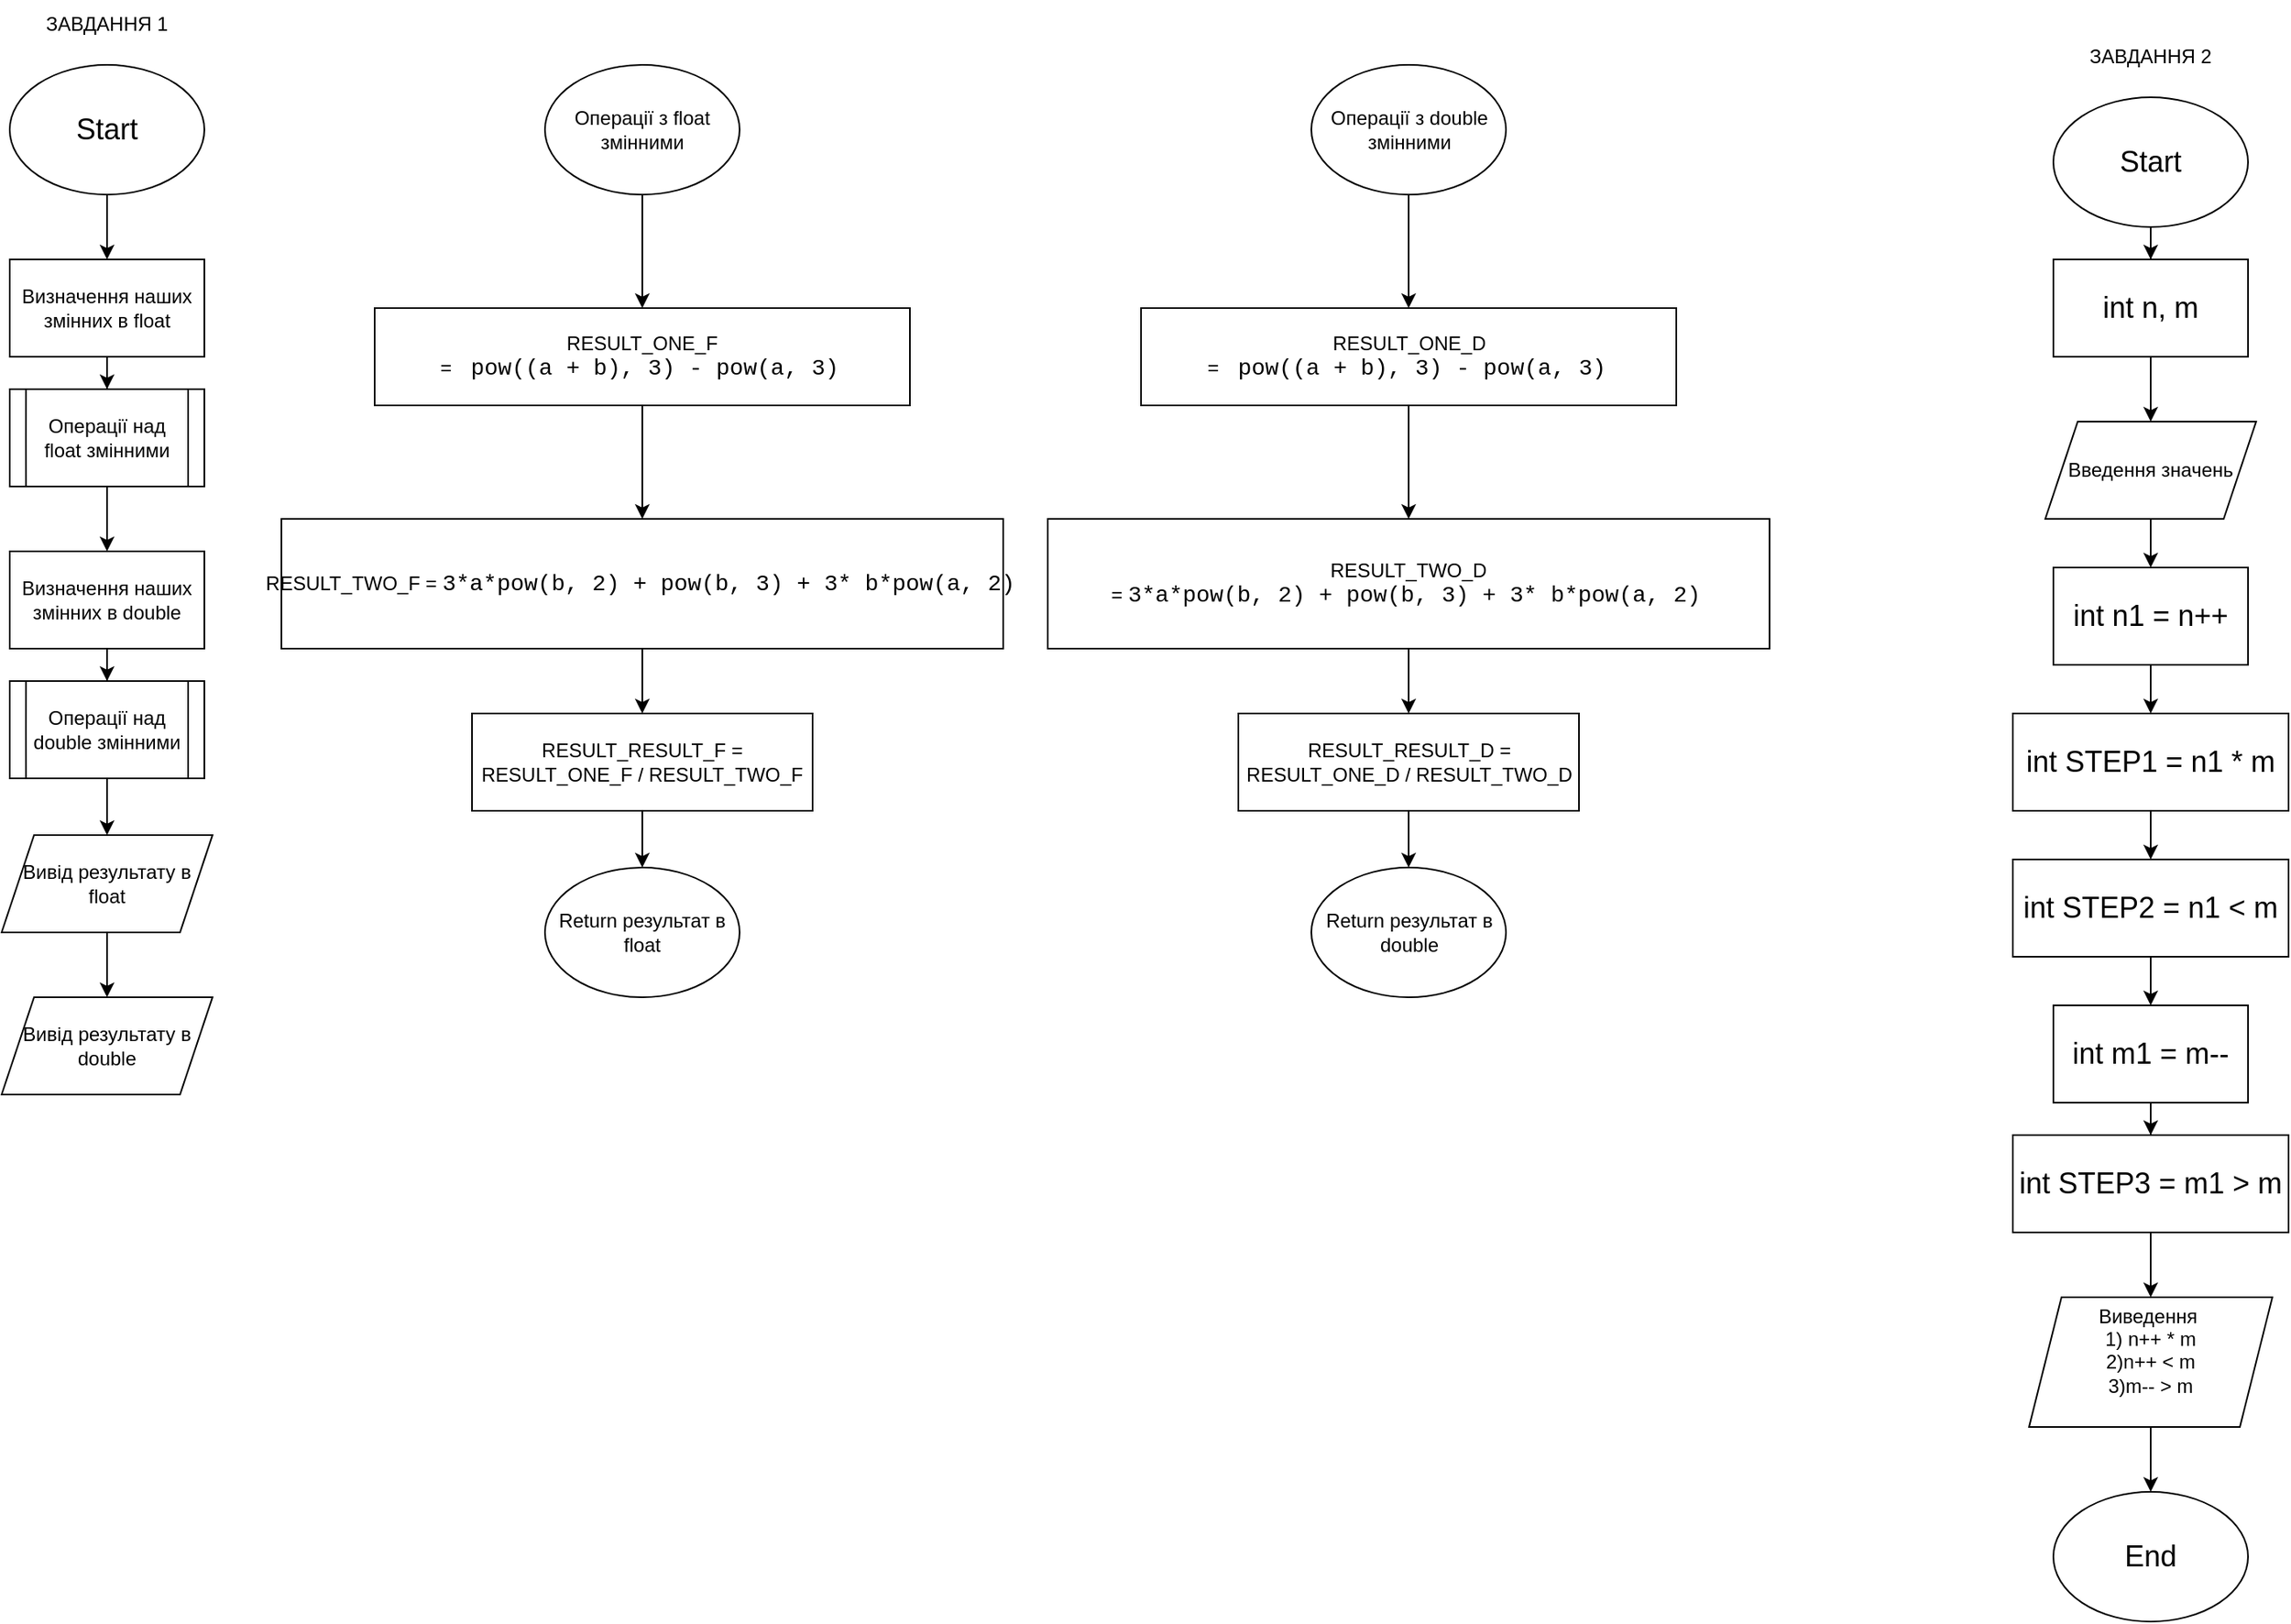 <mxfile version="24.7.17">
  <diagram name="Сторінка-1" id="WjCOx6q_UFpC22E2ERrL">
    <mxGraphModel grid="1" page="1" gridSize="10" guides="1" tooltips="1" connect="1" arrows="1" fold="1" pageScale="1" pageWidth="827" pageHeight="1169" math="0" shadow="0">
      <root>
        <mxCell id="0" />
        <mxCell id="1" parent="0" />
        <mxCell id="qdudkCzYWcwsIL2iu0D4-14" value="" style="edgeStyle=orthogonalEdgeStyle;rounded=0;orthogonalLoop=1;jettySize=auto;html=1;" edge="1" parent="1" source="qdudkCzYWcwsIL2iu0D4-1">
          <mxGeometry relative="1" as="geometry">
            <mxPoint x="120" y="170" as="targetPoint" />
          </mxGeometry>
        </mxCell>
        <mxCell id="qdudkCzYWcwsIL2iu0D4-1" value="&lt;font style=&quot;font-size: 18px;&quot;&gt;Start&lt;/font&gt;" style="ellipse;whiteSpace=wrap;html=1;" vertex="1" parent="1">
          <mxGeometry x="60" y="50" width="120" height="80" as="geometry" />
        </mxCell>
        <mxCell id="qdudkCzYWcwsIL2iu0D4-2" value="ЗАВДАННЯ 1" style="text;strokeColor=none;align=center;fillColor=none;html=1;verticalAlign=middle;whiteSpace=wrap;rounded=0;" vertex="1" parent="1">
          <mxGeometry x="80" y="10" width="80" height="30" as="geometry" />
        </mxCell>
        <mxCell id="qdudkCzYWcwsIL2iu0D4-36" value="" style="edgeStyle=orthogonalEdgeStyle;rounded=0;orthogonalLoop=1;jettySize=auto;html=1;" edge="1" parent="1" source="qdudkCzYWcwsIL2iu0D4-20" target="qdudkCzYWcwsIL2iu0D4-29">
          <mxGeometry relative="1" as="geometry" />
        </mxCell>
        <mxCell id="qdudkCzYWcwsIL2iu0D4-20" value="Операції над &lt;br&gt;float змінними" style="rounded=0;whiteSpace=wrap;html=1;" vertex="1" parent="1">
          <mxGeometry x="60" y="250" width="120" height="60" as="geometry" />
        </mxCell>
        <mxCell id="qdudkCzYWcwsIL2iu0D4-21" value="" style="endArrow=none;html=1;rounded=0;entryX=0.167;entryY=0;entryDx=0;entryDy=0;entryPerimeter=0;exitX=0.167;exitY=0.993;exitDx=0;exitDy=0;exitPerimeter=0;" edge="1" parent="1">
          <mxGeometry width="50" height="50" relative="1" as="geometry">
            <mxPoint x="70.04" y="309.79" as="sourcePoint" />
            <mxPoint x="70.04" y="250.21" as="targetPoint" />
            <Array as="points">
              <mxPoint x="70" y="280.21" />
            </Array>
          </mxGeometry>
        </mxCell>
        <mxCell id="qdudkCzYWcwsIL2iu0D4-22" value="" style="endArrow=none;html=1;rounded=0;entryX=0.167;entryY=0;entryDx=0;entryDy=0;entryPerimeter=0;exitX=0.167;exitY=0.993;exitDx=0;exitDy=0;exitPerimeter=0;" edge="1" parent="1">
          <mxGeometry width="50" height="50" relative="1" as="geometry">
            <mxPoint x="170" y="310" as="sourcePoint" />
            <mxPoint x="170" y="250" as="targetPoint" />
            <Array as="points">
              <mxPoint x="170" y="280" />
            </Array>
          </mxGeometry>
        </mxCell>
        <mxCell id="qdudkCzYWcwsIL2iu0D4-30" value="" style="edgeStyle=orthogonalEdgeStyle;rounded=0;orthogonalLoop=1;jettySize=auto;html=1;" edge="1" parent="1" source="qdudkCzYWcwsIL2iu0D4-27" target="qdudkCzYWcwsIL2iu0D4-20">
          <mxGeometry relative="1" as="geometry" />
        </mxCell>
        <mxCell id="qdudkCzYWcwsIL2iu0D4-27" value="Визначення наших змінних в float" style="rounded=0;whiteSpace=wrap;html=1;" vertex="1" parent="1">
          <mxGeometry x="60" y="170" width="120" height="60" as="geometry" />
        </mxCell>
        <mxCell id="qdudkCzYWcwsIL2iu0D4-37" value="" style="edgeStyle=orthogonalEdgeStyle;rounded=0;orthogonalLoop=1;jettySize=auto;html=1;" edge="1" parent="1" source="qdudkCzYWcwsIL2iu0D4-29" target="qdudkCzYWcwsIL2iu0D4-33">
          <mxGeometry relative="1" as="geometry" />
        </mxCell>
        <mxCell id="qdudkCzYWcwsIL2iu0D4-29" value="Визначення наших змінних в double" style="rounded=0;whiteSpace=wrap;html=1;" vertex="1" parent="1">
          <mxGeometry x="60" y="350" width="120" height="60" as="geometry" />
        </mxCell>
        <mxCell id="qdudkCzYWcwsIL2iu0D4-39" value="" style="edgeStyle=orthogonalEdgeStyle;rounded=0;orthogonalLoop=1;jettySize=auto;html=1;" edge="1" parent="1" source="qdudkCzYWcwsIL2iu0D4-33" target="qdudkCzYWcwsIL2iu0D4-38">
          <mxGeometry relative="1" as="geometry" />
        </mxCell>
        <mxCell id="qdudkCzYWcwsIL2iu0D4-33" value="Операції над &lt;br&gt;double змінними" style="rounded=0;whiteSpace=wrap;html=1;" vertex="1" parent="1">
          <mxGeometry x="60" y="430" width="120" height="60" as="geometry" />
        </mxCell>
        <mxCell id="qdudkCzYWcwsIL2iu0D4-34" value="" style="endArrow=none;html=1;rounded=0;entryX=0.167;entryY=0;entryDx=0;entryDy=0;entryPerimeter=0;exitX=0.167;exitY=0.993;exitDx=0;exitDy=0;exitPerimeter=0;" edge="1" parent="1">
          <mxGeometry width="50" height="50" relative="1" as="geometry">
            <mxPoint x="70.04" y="489.79" as="sourcePoint" />
            <mxPoint x="70.04" y="430.21" as="targetPoint" />
            <Array as="points">
              <mxPoint x="70" y="460.21" />
            </Array>
          </mxGeometry>
        </mxCell>
        <mxCell id="qdudkCzYWcwsIL2iu0D4-35" value="" style="endArrow=none;html=1;rounded=0;entryX=0.167;entryY=0;entryDx=0;entryDy=0;entryPerimeter=0;exitX=0.167;exitY=0.993;exitDx=0;exitDy=0;exitPerimeter=0;" edge="1" parent="1">
          <mxGeometry width="50" height="50" relative="1" as="geometry">
            <mxPoint x="170" y="490" as="sourcePoint" />
            <mxPoint x="170" y="430" as="targetPoint" />
            <Array as="points">
              <mxPoint x="170" y="460" />
            </Array>
          </mxGeometry>
        </mxCell>
        <mxCell id="qdudkCzYWcwsIL2iu0D4-41" value="" style="edgeStyle=orthogonalEdgeStyle;rounded=0;orthogonalLoop=1;jettySize=auto;html=1;" edge="1" parent="1" source="qdudkCzYWcwsIL2iu0D4-38" target="qdudkCzYWcwsIL2iu0D4-40">
          <mxGeometry relative="1" as="geometry" />
        </mxCell>
        <mxCell id="qdudkCzYWcwsIL2iu0D4-38" value="Вивід результату в float" style="shape=parallelogram;perimeter=parallelogramPerimeter;whiteSpace=wrap;html=1;fixedSize=1;" vertex="1" parent="1">
          <mxGeometry x="55" y="525" width="130" height="60" as="geometry" />
        </mxCell>
        <mxCell id="qdudkCzYWcwsIL2iu0D4-40" value="Вивід результату в double" style="shape=parallelogram;perimeter=parallelogramPerimeter;whiteSpace=wrap;html=1;fixedSize=1;" vertex="1" parent="1">
          <mxGeometry x="55" y="625" width="130" height="60" as="geometry" />
        </mxCell>
        <mxCell id="qdudkCzYWcwsIL2iu0D4-44" value="" style="edgeStyle=orthogonalEdgeStyle;rounded=0;orthogonalLoop=1;jettySize=auto;html=1;" edge="1" parent="1" source="qdudkCzYWcwsIL2iu0D4-42">
          <mxGeometry relative="1" as="geometry">
            <mxPoint x="450" y="200" as="targetPoint" />
          </mxGeometry>
        </mxCell>
        <mxCell id="qdudkCzYWcwsIL2iu0D4-42" value="Операції з float&lt;br&gt;змінними" style="ellipse;whiteSpace=wrap;html=1;" vertex="1" parent="1">
          <mxGeometry x="390" y="50" width="120" height="80" as="geometry" />
        </mxCell>
        <mxCell id="qdudkCzYWcwsIL2iu0D4-46" value="" style="edgeStyle=orthogonalEdgeStyle;rounded=0;orthogonalLoop=1;jettySize=auto;html=1;" edge="1" parent="1" source="qdudkCzYWcwsIL2iu0D4-43" target="qdudkCzYWcwsIL2iu0D4-45">
          <mxGeometry relative="1" as="geometry" />
        </mxCell>
        <mxCell id="qdudkCzYWcwsIL2iu0D4-43" value="RESULT_ONE_F =&amp;nbsp;&lt;span style=&quot;font-family: Consolas, &amp;quot;Courier New&amp;quot;, monospace; font-size: 14px; white-space: pre;&quot;&gt;&amp;nbsp;&lt;/span&gt;&lt;span style=&quot;font-family: Consolas, &amp;quot;Courier New&amp;quot;, monospace; font-size: 14px; white-space: pre;&quot;&gt;pow&lt;/span&gt;&lt;span style=&quot;font-family: Consolas, &amp;quot;Courier New&amp;quot;, monospace; font-size: 14px; white-space: pre;&quot;&gt;((&lt;/span&gt;&lt;span style=&quot;font-family: Consolas, &amp;quot;Courier New&amp;quot;, monospace; font-size: 14px; white-space: pre;&quot;&gt;a&lt;/span&gt;&lt;span style=&quot;font-family: Consolas, &amp;quot;Courier New&amp;quot;, monospace; font-size: 14px; white-space: pre;&quot;&gt; &lt;/span&gt;&lt;span style=&quot;font-family: Consolas, &amp;quot;Courier New&amp;quot;, monospace; font-size: 14px; white-space: pre;&quot;&gt;+&lt;/span&gt;&lt;span style=&quot;font-family: Consolas, &amp;quot;Courier New&amp;quot;, monospace; font-size: 14px; white-space: pre;&quot;&gt; &lt;/span&gt;&lt;span style=&quot;font-family: Consolas, &amp;quot;Courier New&amp;quot;, monospace; font-size: 14px; white-space: pre;&quot;&gt;b&lt;/span&gt;&lt;span style=&quot;font-family: Consolas, &amp;quot;Courier New&amp;quot;, monospace; font-size: 14px; white-space: pre;&quot;&gt;), &lt;/span&gt;&lt;span style=&quot;font-family: Consolas, &amp;quot;Courier New&amp;quot;, monospace; font-size: 14px; white-space: pre;&quot;&gt;3&lt;/span&gt;&lt;span style=&quot;font-family: Consolas, &amp;quot;Courier New&amp;quot;, monospace; font-size: 14px; white-space: pre;&quot;&gt;) &lt;/span&gt;&lt;span style=&quot;font-family: Consolas, &amp;quot;Courier New&amp;quot;, monospace; font-size: 14px; white-space: pre;&quot;&gt;-&lt;/span&gt;&lt;span style=&quot;font-family: Consolas, &amp;quot;Courier New&amp;quot;, monospace; font-size: 14px; white-space: pre;&quot;&gt; &lt;/span&gt;&lt;span style=&quot;font-family: Consolas, &amp;quot;Courier New&amp;quot;, monospace; font-size: 14px; white-space: pre;&quot;&gt;pow&lt;/span&gt;&lt;span style=&quot;font-family: Consolas, &amp;quot;Courier New&amp;quot;, monospace; font-size: 14px; white-space: pre;&quot;&gt;(&lt;/span&gt;&lt;span style=&quot;font-family: Consolas, &amp;quot;Courier New&amp;quot;, monospace; font-size: 14px; white-space: pre;&quot;&gt;a&lt;/span&gt;&lt;span style=&quot;font-family: Consolas, &amp;quot;Courier New&amp;quot;, monospace; font-size: 14px; white-space: pre;&quot;&gt;, &lt;/span&gt;&lt;span style=&quot;font-family: Consolas, &amp;quot;Courier New&amp;quot;, monospace; font-size: 14px; white-space: pre;&quot;&gt;3&lt;/span&gt;&lt;span style=&quot;font-family: Consolas, &amp;quot;Courier New&amp;quot;, monospace; font-size: 14px; white-space: pre;&quot;&gt;)&lt;/span&gt;&amp;nbsp;" style="rounded=0;whiteSpace=wrap;html=1;" vertex="1" parent="1">
          <mxGeometry x="285" y="200" width="330" height="60" as="geometry" />
        </mxCell>
        <mxCell id="qdudkCzYWcwsIL2iu0D4-48" value="" style="edgeStyle=orthogonalEdgeStyle;rounded=0;orthogonalLoop=1;jettySize=auto;html=1;" edge="1" parent="1" source="qdudkCzYWcwsIL2iu0D4-45" target="qdudkCzYWcwsIL2iu0D4-47">
          <mxGeometry relative="1" as="geometry" />
        </mxCell>
        <mxCell id="qdudkCzYWcwsIL2iu0D4-45" value="RESULT_TWO_F&amp;nbsp;=&amp;nbsp;&lt;span style=&quot;background-color: initial; font-family: Consolas, &amp;quot;Courier New&amp;quot;, monospace; font-size: 14px; white-space: pre;&quot;&gt;3&lt;/span&gt;&lt;span style=&quot;background-color: initial; font-family: Consolas, &amp;quot;Courier New&amp;quot;, monospace; font-size: 14px; white-space: pre;&quot;&gt;*&lt;/span&gt;&lt;span style=&quot;background-color: initial; font-family: Consolas, &amp;quot;Courier New&amp;quot;, monospace; font-size: 14px; white-space: pre;&quot;&gt;a&lt;/span&gt;&lt;span style=&quot;background-color: initial; font-family: Consolas, &amp;quot;Courier New&amp;quot;, monospace; font-size: 14px; white-space: pre;&quot;&gt;*&lt;/span&gt;&lt;span style=&quot;background-color: initial; font-family: Consolas, &amp;quot;Courier New&amp;quot;, monospace; font-size: 14px; white-space: pre;&quot;&gt;pow&lt;/span&gt;&lt;span style=&quot;background-color: initial; font-family: Consolas, &amp;quot;Courier New&amp;quot;, monospace; font-size: 14px; white-space: pre;&quot;&gt;(&lt;/span&gt;&lt;span style=&quot;background-color: initial; font-family: Consolas, &amp;quot;Courier New&amp;quot;, monospace; font-size: 14px; white-space: pre;&quot;&gt;b&lt;/span&gt;&lt;span style=&quot;background-color: initial; font-family: Consolas, &amp;quot;Courier New&amp;quot;, monospace; font-size: 14px; white-space: pre;&quot;&gt;, &lt;/span&gt;&lt;span style=&quot;background-color: initial; font-family: Consolas, &amp;quot;Courier New&amp;quot;, monospace; font-size: 14px; white-space: pre;&quot;&gt;2&lt;/span&gt;&lt;span style=&quot;background-color: initial; font-family: Consolas, &amp;quot;Courier New&amp;quot;, monospace; font-size: 14px; white-space: pre;&quot;&gt;) &lt;/span&gt;&lt;span style=&quot;background-color: initial; font-family: Consolas, &amp;quot;Courier New&amp;quot;, monospace; font-size: 14px; white-space: pre;&quot;&gt;+&lt;/span&gt;&lt;span style=&quot;background-color: initial; font-family: Consolas, &amp;quot;Courier New&amp;quot;, monospace; font-size: 14px; white-space: pre;&quot;&gt; &lt;/span&gt;&lt;span style=&quot;background-color: initial; font-family: Consolas, &amp;quot;Courier New&amp;quot;, monospace; font-size: 14px; white-space: pre;&quot;&gt;pow&lt;/span&gt;&lt;span style=&quot;background-color: initial; font-family: Consolas, &amp;quot;Courier New&amp;quot;, monospace; font-size: 14px; white-space: pre;&quot;&gt;(&lt;/span&gt;&lt;span style=&quot;background-color: initial; font-family: Consolas, &amp;quot;Courier New&amp;quot;, monospace; font-size: 14px; white-space: pre;&quot;&gt;b&lt;/span&gt;&lt;span style=&quot;background-color: initial; font-family: Consolas, &amp;quot;Courier New&amp;quot;, monospace; font-size: 14px; white-space: pre;&quot;&gt;, &lt;/span&gt;&lt;span style=&quot;background-color: initial; font-family: Consolas, &amp;quot;Courier New&amp;quot;, monospace; font-size: 14px; white-space: pre;&quot;&gt;3&lt;/span&gt;&lt;span style=&quot;background-color: initial; font-family: Consolas, &amp;quot;Courier New&amp;quot;, monospace; font-size: 14px; white-space: pre;&quot;&gt;) &lt;/span&gt;&lt;span style=&quot;background-color: initial; font-family: Consolas, &amp;quot;Courier New&amp;quot;, monospace; font-size: 14px; white-space: pre;&quot;&gt;+&lt;/span&gt;&lt;span style=&quot;background-color: initial; font-family: Consolas, &amp;quot;Courier New&amp;quot;, monospace; font-size: 14px; white-space: pre;&quot;&gt; &lt;/span&gt;&lt;span style=&quot;background-color: initial; font-family: Consolas, &amp;quot;Courier New&amp;quot;, monospace; font-size: 14px; white-space: pre;&quot;&gt;3&lt;/span&gt;&lt;span style=&quot;background-color: initial; font-family: Consolas, &amp;quot;Courier New&amp;quot;, monospace; font-size: 14px; white-space: pre;&quot;&gt;*&lt;/span&gt;&lt;span style=&quot;background-color: initial; font-family: Consolas, &amp;quot;Courier New&amp;quot;, monospace; font-size: 14px; white-space: pre;&quot;&gt; &lt;/span&gt;&lt;span style=&quot;background-color: initial; font-family: Consolas, &amp;quot;Courier New&amp;quot;, monospace; font-size: 14px; white-space: pre;&quot;&gt;b&lt;/span&gt;&lt;span style=&quot;background-color: initial; font-family: Consolas, &amp;quot;Courier New&amp;quot;, monospace; font-size: 14px; white-space: pre;&quot;&gt;*&lt;/span&gt;&lt;span style=&quot;background-color: initial; font-family: Consolas, &amp;quot;Courier New&amp;quot;, monospace; font-size: 14px; white-space: pre;&quot;&gt;pow&lt;/span&gt;&lt;span style=&quot;background-color: initial; font-family: Consolas, &amp;quot;Courier New&amp;quot;, monospace; font-size: 14px; white-space: pre;&quot;&gt;(&lt;/span&gt;&lt;span style=&quot;background-color: initial; font-family: Consolas, &amp;quot;Courier New&amp;quot;, monospace; font-size: 14px; white-space: pre;&quot;&gt;a&lt;/span&gt;&lt;span style=&quot;background-color: initial; font-family: Consolas, &amp;quot;Courier New&amp;quot;, monospace; font-size: 14px; white-space: pre;&quot;&gt;, &lt;/span&gt;&lt;span style=&quot;background-color: initial; font-family: Consolas, &amp;quot;Courier New&amp;quot;, monospace; font-size: 14px; white-space: pre;&quot;&gt;2&lt;/span&gt;&lt;span style=&quot;background-color: initial; font-family: Consolas, &amp;quot;Courier New&amp;quot;, monospace; font-size: 14px; white-space: pre;&quot;&gt;)&lt;/span&gt;&lt;span style=&quot;background-color: initial;&quot;&gt;&amp;nbsp;&lt;/span&gt;" style="rounded=0;whiteSpace=wrap;html=1;" vertex="1" parent="1">
          <mxGeometry x="227.5" y="330" width="445" height="80" as="geometry" />
        </mxCell>
        <mxCell id="qdudkCzYWcwsIL2iu0D4-50" value="" style="edgeStyle=orthogonalEdgeStyle;rounded=0;orthogonalLoop=1;jettySize=auto;html=1;" edge="1" parent="1" source="qdudkCzYWcwsIL2iu0D4-47" target="qdudkCzYWcwsIL2iu0D4-49">
          <mxGeometry relative="1" as="geometry" />
        </mxCell>
        <mxCell id="qdudkCzYWcwsIL2iu0D4-47" value="RESULT_RESULT_F = RESULT_ONE_F / RESULT_TWO_F" style="whiteSpace=wrap;html=1;rounded=0;" vertex="1" parent="1">
          <mxGeometry x="345" y="450" width="210" height="60" as="geometry" />
        </mxCell>
        <mxCell id="qdudkCzYWcwsIL2iu0D4-49" value="Return результат в float" style="ellipse;whiteSpace=wrap;html=1;" vertex="1" parent="1">
          <mxGeometry x="390" y="545" width="120" height="80" as="geometry" />
        </mxCell>
        <mxCell id="qdudkCzYWcwsIL2iu0D4-51" value="" style="edgeStyle=orthogonalEdgeStyle;rounded=0;orthogonalLoop=1;jettySize=auto;html=1;" edge="1" parent="1" source="qdudkCzYWcwsIL2iu0D4-52">
          <mxGeometry relative="1" as="geometry">
            <mxPoint x="922.5" y="200" as="targetPoint" />
          </mxGeometry>
        </mxCell>
        <mxCell id="qdudkCzYWcwsIL2iu0D4-52" value="Операції з double&lt;br&gt;змінними" style="ellipse;whiteSpace=wrap;html=1;" vertex="1" parent="1">
          <mxGeometry x="862.5" y="50" width="120" height="80" as="geometry" />
        </mxCell>
        <mxCell id="qdudkCzYWcwsIL2iu0D4-53" value="" style="edgeStyle=orthogonalEdgeStyle;rounded=0;orthogonalLoop=1;jettySize=auto;html=1;" edge="1" parent="1" source="qdudkCzYWcwsIL2iu0D4-54" target="qdudkCzYWcwsIL2iu0D4-56">
          <mxGeometry relative="1" as="geometry" />
        </mxCell>
        <mxCell id="qdudkCzYWcwsIL2iu0D4-54" value="RESULT_ONE_D =&amp;nbsp;&lt;span style=&quot;font-family: Consolas, &amp;quot;Courier New&amp;quot;, monospace; font-size: 14px; white-space: pre;&quot;&gt;&amp;nbsp;&lt;/span&gt;&lt;span style=&quot;font-family: Consolas, &amp;quot;Courier New&amp;quot;, monospace; font-size: 14px; white-space: pre;&quot;&gt;pow&lt;/span&gt;&lt;span style=&quot;font-family: Consolas, &amp;quot;Courier New&amp;quot;, monospace; font-size: 14px; white-space: pre;&quot;&gt;((&lt;/span&gt;&lt;span style=&quot;font-family: Consolas, &amp;quot;Courier New&amp;quot;, monospace; font-size: 14px; white-space: pre;&quot;&gt;a&lt;/span&gt;&lt;span style=&quot;font-family: Consolas, &amp;quot;Courier New&amp;quot;, monospace; font-size: 14px; white-space: pre;&quot;&gt; &lt;/span&gt;&lt;span style=&quot;font-family: Consolas, &amp;quot;Courier New&amp;quot;, monospace; font-size: 14px; white-space: pre;&quot;&gt;+&lt;/span&gt;&lt;span style=&quot;font-family: Consolas, &amp;quot;Courier New&amp;quot;, monospace; font-size: 14px; white-space: pre;&quot;&gt; &lt;/span&gt;&lt;span style=&quot;font-family: Consolas, &amp;quot;Courier New&amp;quot;, monospace; font-size: 14px; white-space: pre;&quot;&gt;b&lt;/span&gt;&lt;span style=&quot;font-family: Consolas, &amp;quot;Courier New&amp;quot;, monospace; font-size: 14px; white-space: pre;&quot;&gt;), &lt;/span&gt;&lt;span style=&quot;font-family: Consolas, &amp;quot;Courier New&amp;quot;, monospace; font-size: 14px; white-space: pre;&quot;&gt;3&lt;/span&gt;&lt;span style=&quot;font-family: Consolas, &amp;quot;Courier New&amp;quot;, monospace; font-size: 14px; white-space: pre;&quot;&gt;) &lt;/span&gt;&lt;span style=&quot;font-family: Consolas, &amp;quot;Courier New&amp;quot;, monospace; font-size: 14px; white-space: pre;&quot;&gt;-&lt;/span&gt;&lt;span style=&quot;font-family: Consolas, &amp;quot;Courier New&amp;quot;, monospace; font-size: 14px; white-space: pre;&quot;&gt; &lt;/span&gt;&lt;span style=&quot;font-family: Consolas, &amp;quot;Courier New&amp;quot;, monospace; font-size: 14px; white-space: pre;&quot;&gt;pow&lt;/span&gt;&lt;span style=&quot;font-family: Consolas, &amp;quot;Courier New&amp;quot;, monospace; font-size: 14px; white-space: pre;&quot;&gt;(&lt;/span&gt;&lt;span style=&quot;font-family: Consolas, &amp;quot;Courier New&amp;quot;, monospace; font-size: 14px; white-space: pre;&quot;&gt;a&lt;/span&gt;&lt;span style=&quot;font-family: Consolas, &amp;quot;Courier New&amp;quot;, monospace; font-size: 14px; white-space: pre;&quot;&gt;, &lt;/span&gt;&lt;span style=&quot;font-family: Consolas, &amp;quot;Courier New&amp;quot;, monospace; font-size: 14px; white-space: pre;&quot;&gt;3&lt;/span&gt;&lt;span style=&quot;font-family: Consolas, &amp;quot;Courier New&amp;quot;, monospace; font-size: 14px; white-space: pre;&quot;&gt;)&lt;/span&gt;&amp;nbsp;" style="rounded=0;whiteSpace=wrap;html=1;" vertex="1" parent="1">
          <mxGeometry x="757.5" y="200" width="330" height="60" as="geometry" />
        </mxCell>
        <mxCell id="qdudkCzYWcwsIL2iu0D4-55" value="" style="edgeStyle=orthogonalEdgeStyle;rounded=0;orthogonalLoop=1;jettySize=auto;html=1;" edge="1" parent="1" source="qdudkCzYWcwsIL2iu0D4-56" target="qdudkCzYWcwsIL2iu0D4-58">
          <mxGeometry relative="1" as="geometry" />
        </mxCell>
        <mxCell id="qdudkCzYWcwsIL2iu0D4-56" value="RESULT_TWO_D =&amp;nbsp;&lt;span style=&quot;background-color: initial; font-family: Consolas, &amp;quot;Courier New&amp;quot;, monospace; font-size: 14px; white-space: pre;&quot;&gt;3&lt;/span&gt;&lt;span style=&quot;background-color: initial; font-family: Consolas, &amp;quot;Courier New&amp;quot;, monospace; font-size: 14px; white-space: pre;&quot;&gt;*&lt;/span&gt;&lt;span style=&quot;background-color: initial; font-family: Consolas, &amp;quot;Courier New&amp;quot;, monospace; font-size: 14px; white-space: pre;&quot;&gt;a&lt;/span&gt;&lt;span style=&quot;background-color: initial; font-family: Consolas, &amp;quot;Courier New&amp;quot;, monospace; font-size: 14px; white-space: pre;&quot;&gt;*&lt;/span&gt;&lt;span style=&quot;background-color: initial; font-family: Consolas, &amp;quot;Courier New&amp;quot;, monospace; font-size: 14px; white-space: pre;&quot;&gt;pow&lt;/span&gt;&lt;span style=&quot;background-color: initial; font-family: Consolas, &amp;quot;Courier New&amp;quot;, monospace; font-size: 14px; white-space: pre;&quot;&gt;(&lt;/span&gt;&lt;span style=&quot;background-color: initial; font-family: Consolas, &amp;quot;Courier New&amp;quot;, monospace; font-size: 14px; white-space: pre;&quot;&gt;b&lt;/span&gt;&lt;span style=&quot;background-color: initial; font-family: Consolas, &amp;quot;Courier New&amp;quot;, monospace; font-size: 14px; white-space: pre;&quot;&gt;, &lt;/span&gt;&lt;span style=&quot;background-color: initial; font-family: Consolas, &amp;quot;Courier New&amp;quot;, monospace; font-size: 14px; white-space: pre;&quot;&gt;2&lt;/span&gt;&lt;span style=&quot;background-color: initial; font-family: Consolas, &amp;quot;Courier New&amp;quot;, monospace; font-size: 14px; white-space: pre;&quot;&gt;) &lt;/span&gt;&lt;span style=&quot;background-color: initial; font-family: Consolas, &amp;quot;Courier New&amp;quot;, monospace; font-size: 14px; white-space: pre;&quot;&gt;+&lt;/span&gt;&lt;span style=&quot;background-color: initial; font-family: Consolas, &amp;quot;Courier New&amp;quot;, monospace; font-size: 14px; white-space: pre;&quot;&gt; &lt;/span&gt;&lt;span style=&quot;background-color: initial; font-family: Consolas, &amp;quot;Courier New&amp;quot;, monospace; font-size: 14px; white-space: pre;&quot;&gt;pow&lt;/span&gt;&lt;span style=&quot;background-color: initial; font-family: Consolas, &amp;quot;Courier New&amp;quot;, monospace; font-size: 14px; white-space: pre;&quot;&gt;(&lt;/span&gt;&lt;span style=&quot;background-color: initial; font-family: Consolas, &amp;quot;Courier New&amp;quot;, monospace; font-size: 14px; white-space: pre;&quot;&gt;b&lt;/span&gt;&lt;span style=&quot;background-color: initial; font-family: Consolas, &amp;quot;Courier New&amp;quot;, monospace; font-size: 14px; white-space: pre;&quot;&gt;, &lt;/span&gt;&lt;span style=&quot;background-color: initial; font-family: Consolas, &amp;quot;Courier New&amp;quot;, monospace; font-size: 14px; white-space: pre;&quot;&gt;3&lt;/span&gt;&lt;span style=&quot;background-color: initial; font-family: Consolas, &amp;quot;Courier New&amp;quot;, monospace; font-size: 14px; white-space: pre;&quot;&gt;) &lt;/span&gt;&lt;span style=&quot;background-color: initial; font-family: Consolas, &amp;quot;Courier New&amp;quot;, monospace; font-size: 14px; white-space: pre;&quot;&gt;+&lt;/span&gt;&lt;span style=&quot;background-color: initial; font-family: Consolas, &amp;quot;Courier New&amp;quot;, monospace; font-size: 14px; white-space: pre;&quot;&gt; &lt;/span&gt;&lt;span style=&quot;background-color: initial; font-family: Consolas, &amp;quot;Courier New&amp;quot;, monospace; font-size: 14px; white-space: pre;&quot;&gt;3&lt;/span&gt;&lt;span style=&quot;background-color: initial; font-family: Consolas, &amp;quot;Courier New&amp;quot;, monospace; font-size: 14px; white-space: pre;&quot;&gt;*&lt;/span&gt;&lt;span style=&quot;background-color: initial; font-family: Consolas, &amp;quot;Courier New&amp;quot;, monospace; font-size: 14px; white-space: pre;&quot;&gt; &lt;/span&gt;&lt;span style=&quot;background-color: initial; font-family: Consolas, &amp;quot;Courier New&amp;quot;, monospace; font-size: 14px; white-space: pre;&quot;&gt;b&lt;/span&gt;&lt;span style=&quot;background-color: initial; font-family: Consolas, &amp;quot;Courier New&amp;quot;, monospace; font-size: 14px; white-space: pre;&quot;&gt;*&lt;/span&gt;&lt;span style=&quot;background-color: initial; font-family: Consolas, &amp;quot;Courier New&amp;quot;, monospace; font-size: 14px; white-space: pre;&quot;&gt;pow&lt;/span&gt;&lt;span style=&quot;background-color: initial; font-family: Consolas, &amp;quot;Courier New&amp;quot;, monospace; font-size: 14px; white-space: pre;&quot;&gt;(&lt;/span&gt;&lt;span style=&quot;background-color: initial; font-family: Consolas, &amp;quot;Courier New&amp;quot;, monospace; font-size: 14px; white-space: pre;&quot;&gt;a&lt;/span&gt;&lt;span style=&quot;background-color: initial; font-family: Consolas, &amp;quot;Courier New&amp;quot;, monospace; font-size: 14px; white-space: pre;&quot;&gt;, &lt;/span&gt;&lt;span style=&quot;background-color: initial; font-family: Consolas, &amp;quot;Courier New&amp;quot;, monospace; font-size: 14px; white-space: pre;&quot;&gt;2&lt;/span&gt;&lt;span style=&quot;background-color: initial; font-family: Consolas, &amp;quot;Courier New&amp;quot;, monospace; font-size: 14px; white-space: pre;&quot;&gt;)&lt;/span&gt;&lt;span style=&quot;background-color: initial;&quot;&gt;&amp;nbsp;&lt;/span&gt;" style="rounded=0;whiteSpace=wrap;html=1;" vertex="1" parent="1">
          <mxGeometry x="700" y="330" width="445" height="80" as="geometry" />
        </mxCell>
        <mxCell id="qdudkCzYWcwsIL2iu0D4-57" value="" style="edgeStyle=orthogonalEdgeStyle;rounded=0;orthogonalLoop=1;jettySize=auto;html=1;" edge="1" parent="1" source="qdudkCzYWcwsIL2iu0D4-58">
          <mxGeometry relative="1" as="geometry">
            <mxPoint x="922.5" y="545.0" as="targetPoint" />
          </mxGeometry>
        </mxCell>
        <mxCell id="qdudkCzYWcwsIL2iu0D4-58" value="RESULT_RESULT_D = RESULT_ONE_D / RESULT_TWO_D" style="whiteSpace=wrap;html=1;rounded=0;" vertex="1" parent="1">
          <mxGeometry x="817.5" y="450" width="210" height="60" as="geometry" />
        </mxCell>
        <mxCell id="qdudkCzYWcwsIL2iu0D4-60" value="Return результат в double" style="ellipse;whiteSpace=wrap;html=1;" vertex="1" parent="1">
          <mxGeometry x="862.5" y="545" width="120" height="80" as="geometry" />
        </mxCell>
        <mxCell id="qdudkCzYWcwsIL2iu0D4-61" value="ЗАВДАННЯ 2" style="text;strokeColor=none;align=center;fillColor=none;html=1;verticalAlign=middle;whiteSpace=wrap;rounded=0;" vertex="1" parent="1">
          <mxGeometry x="1340" y="30" width="80" height="30" as="geometry" />
        </mxCell>
        <mxCell id="qdudkCzYWcwsIL2iu0D4-64" value="" style="edgeStyle=orthogonalEdgeStyle;rounded=0;orthogonalLoop=1;jettySize=auto;html=1;" edge="1" parent="1" source="qdudkCzYWcwsIL2iu0D4-62" target="qdudkCzYWcwsIL2iu0D4-63">
          <mxGeometry relative="1" as="geometry" />
        </mxCell>
        <mxCell id="qdudkCzYWcwsIL2iu0D4-62" value="&lt;font style=&quot;font-size: 18px;&quot;&gt;Start&lt;/font&gt;" style="ellipse;whiteSpace=wrap;html=1;" vertex="1" parent="1">
          <mxGeometry x="1320" y="70" width="120" height="80" as="geometry" />
        </mxCell>
        <mxCell id="qdudkCzYWcwsIL2iu0D4-66" value="" style="edgeStyle=orthogonalEdgeStyle;rounded=0;orthogonalLoop=1;jettySize=auto;html=1;" edge="1" parent="1" source="qdudkCzYWcwsIL2iu0D4-63" target="qdudkCzYWcwsIL2iu0D4-65">
          <mxGeometry relative="1" as="geometry" />
        </mxCell>
        <mxCell id="qdudkCzYWcwsIL2iu0D4-63" value="&lt;font style=&quot;font-size: 18px;&quot;&gt;int n, m&lt;/font&gt;" style="rounded=0;whiteSpace=wrap;html=1;" vertex="1" parent="1">
          <mxGeometry x="1320" y="170" width="120" height="60" as="geometry" />
        </mxCell>
        <mxCell id="qdudkCzYWcwsIL2iu0D4-68" value="" style="edgeStyle=orthogonalEdgeStyle;rounded=0;orthogonalLoop=1;jettySize=auto;html=1;" edge="1" parent="1" source="qdudkCzYWcwsIL2iu0D4-65" target="qdudkCzYWcwsIL2iu0D4-67">
          <mxGeometry relative="1" as="geometry" />
        </mxCell>
        <mxCell id="qdudkCzYWcwsIL2iu0D4-65" value="Введення значень" style="shape=parallelogram;perimeter=parallelogramPerimeter;whiteSpace=wrap;html=1;fixedSize=1;" vertex="1" parent="1">
          <mxGeometry x="1315" y="270" width="130" height="60" as="geometry" />
        </mxCell>
        <mxCell id="qdudkCzYWcwsIL2iu0D4-70" value="" style="edgeStyle=orthogonalEdgeStyle;rounded=0;orthogonalLoop=1;jettySize=auto;html=1;" edge="1" parent="1" source="qdudkCzYWcwsIL2iu0D4-67" target="qdudkCzYWcwsIL2iu0D4-69">
          <mxGeometry relative="1" as="geometry" />
        </mxCell>
        <mxCell id="qdudkCzYWcwsIL2iu0D4-67" value="&lt;span style=&quot;font-size: 18px;&quot;&gt;int n1 = n++&lt;/span&gt;" style="rounded=0;whiteSpace=wrap;html=1;" vertex="1" parent="1">
          <mxGeometry x="1320" y="360" width="120" height="60" as="geometry" />
        </mxCell>
        <mxCell id="qdudkCzYWcwsIL2iu0D4-72" value="" style="edgeStyle=orthogonalEdgeStyle;rounded=0;orthogonalLoop=1;jettySize=auto;html=1;" edge="1" parent="1" source="qdudkCzYWcwsIL2iu0D4-69" target="qdudkCzYWcwsIL2iu0D4-71">
          <mxGeometry relative="1" as="geometry" />
        </mxCell>
        <mxCell id="qdudkCzYWcwsIL2iu0D4-69" value="&lt;font style=&quot;font-size: 18px;&quot;&gt;int STEP1 = n1 * m&lt;/font&gt;" style="whiteSpace=wrap;html=1;rounded=0;" vertex="1" parent="1">
          <mxGeometry x="1295" y="450" width="170" height="60" as="geometry" />
        </mxCell>
        <mxCell id="qdudkCzYWcwsIL2iu0D4-74" value="" style="edgeStyle=orthogonalEdgeStyle;rounded=0;orthogonalLoop=1;jettySize=auto;html=1;" edge="1" parent="1" source="qdudkCzYWcwsIL2iu0D4-71" target="qdudkCzYWcwsIL2iu0D4-73">
          <mxGeometry relative="1" as="geometry" />
        </mxCell>
        <mxCell id="qdudkCzYWcwsIL2iu0D4-71" value="&lt;font style=&quot;font-size: 18px;&quot;&gt;int STEP2 = n1 &amp;lt; m&lt;/font&gt;" style="whiteSpace=wrap;html=1;rounded=0;" vertex="1" parent="1">
          <mxGeometry x="1295" y="540" width="170" height="60" as="geometry" />
        </mxCell>
        <mxCell id="qdudkCzYWcwsIL2iu0D4-76" value="" style="edgeStyle=orthogonalEdgeStyle;rounded=0;orthogonalLoop=1;jettySize=auto;html=1;" edge="1" parent="1" source="qdudkCzYWcwsIL2iu0D4-73" target="qdudkCzYWcwsIL2iu0D4-75">
          <mxGeometry relative="1" as="geometry" />
        </mxCell>
        <mxCell id="qdudkCzYWcwsIL2iu0D4-73" value="&lt;span style=&quot;font-size: 18px;&quot;&gt;int m1 = m--&lt;/span&gt;" style="rounded=0;whiteSpace=wrap;html=1;" vertex="1" parent="1">
          <mxGeometry x="1320" y="630" width="120" height="60" as="geometry" />
        </mxCell>
        <mxCell id="qdudkCzYWcwsIL2iu0D4-78" value="" style="edgeStyle=orthogonalEdgeStyle;rounded=0;orthogonalLoop=1;jettySize=auto;html=1;" edge="1" parent="1" source="qdudkCzYWcwsIL2iu0D4-75" target="qdudkCzYWcwsIL2iu0D4-77">
          <mxGeometry relative="1" as="geometry" />
        </mxCell>
        <mxCell id="qdudkCzYWcwsIL2iu0D4-75" value="&lt;font style=&quot;font-size: 18px;&quot;&gt;int STEP3 = m1 &amp;gt; m&lt;/font&gt;" style="whiteSpace=wrap;html=1;rounded=0;" vertex="1" parent="1">
          <mxGeometry x="1295" y="710" width="170" height="60" as="geometry" />
        </mxCell>
        <mxCell id="qdudkCzYWcwsIL2iu0D4-80" value="" style="edgeStyle=orthogonalEdgeStyle;rounded=0;orthogonalLoop=1;jettySize=auto;html=1;" edge="1" parent="1" source="qdudkCzYWcwsIL2iu0D4-77" target="qdudkCzYWcwsIL2iu0D4-79">
          <mxGeometry relative="1" as="geometry" />
        </mxCell>
        <mxCell id="qdudkCzYWcwsIL2iu0D4-77" value="Виведення&amp;nbsp;&lt;br&gt;1) n++ * m&lt;br&gt;2)n++ &amp;lt; m&lt;div&gt;3)m-- &amp;gt; m&lt;/div&gt;&lt;div&gt;&lt;br&gt;&lt;/div&gt;" style="shape=parallelogram;perimeter=parallelogramPerimeter;whiteSpace=wrap;html=1;fixedSize=1;" vertex="1" parent="1">
          <mxGeometry x="1305" y="810" width="150" height="80" as="geometry" />
        </mxCell>
        <mxCell id="qdudkCzYWcwsIL2iu0D4-79" value="&lt;font style=&quot;font-size: 18px;&quot;&gt;End&lt;/font&gt;" style="ellipse;whiteSpace=wrap;html=1;" vertex="1" parent="1">
          <mxGeometry x="1320" y="930" width="120" height="80" as="geometry" />
        </mxCell>
      </root>
    </mxGraphModel>
  </diagram>
</mxfile>
